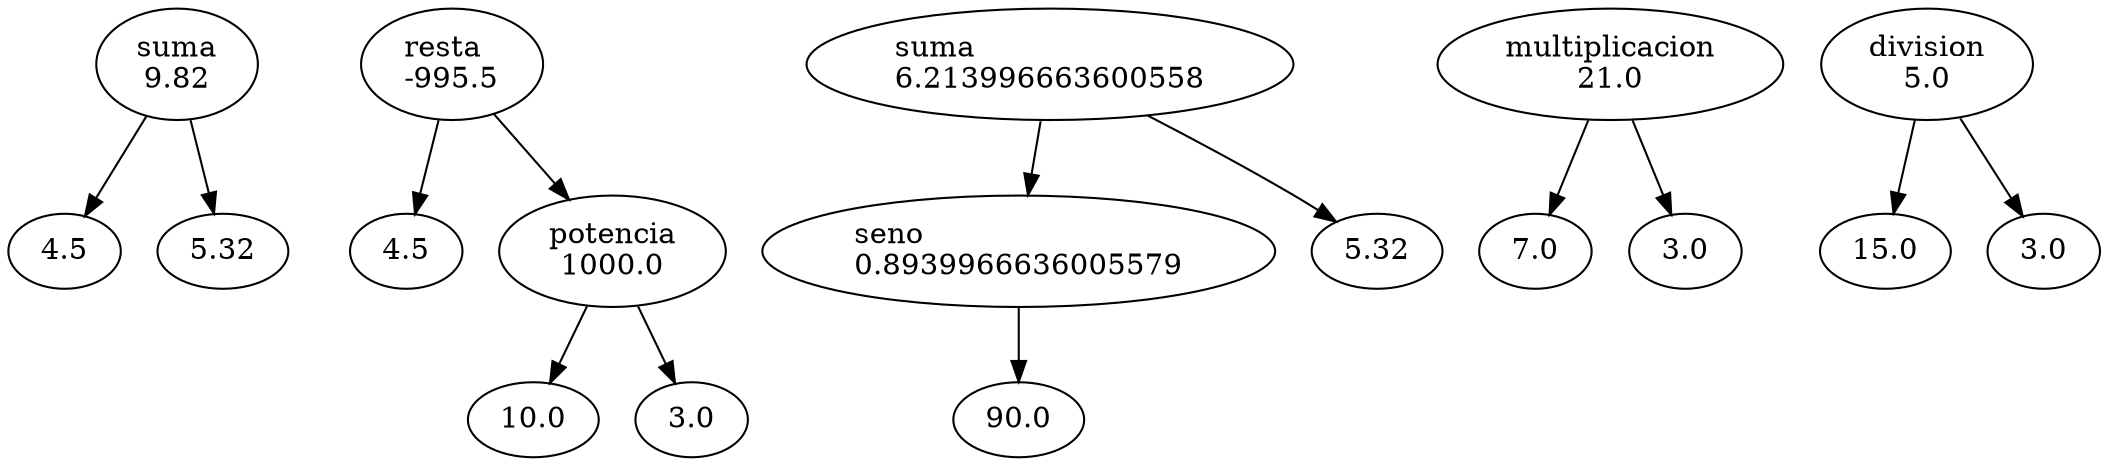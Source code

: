 digraph Operaciones {
	B0 [label="suma\l9.82"]
	B1 [label=4.5]
	B0 -> B1
	B2 [label=5.32]
	B0 -> B2
	B3 [label="resta\l-995.5"]
	B4 [label=4.5]
	B3 -> B4
	B5 [label="potencia\l1000.0"]
	B6 [label=10.0]
	B5 -> B6
	B7 [label=3.0]
	B5 -> B7
	B3 -> B5
	B8 [label="suma\l6.213996663600558"]
	B9 [label="seno\l0.8939966636005579"]
	B10 [label=90.0]
	B9 -> B10
	B8 -> B9
	B11 [label=5.32]
	B8 -> B11
	B12 [label="multiplicacion\l21.0"]
	B13 [label=7.0]
	B12 -> B13
	B14 [label=3.0]
	B12 -> B14
	B15 [label="division\l5.0"]
	B16 [label=15.0]
	B15 -> B16
	B17 [label=3.0]
	B15 -> B17
}
